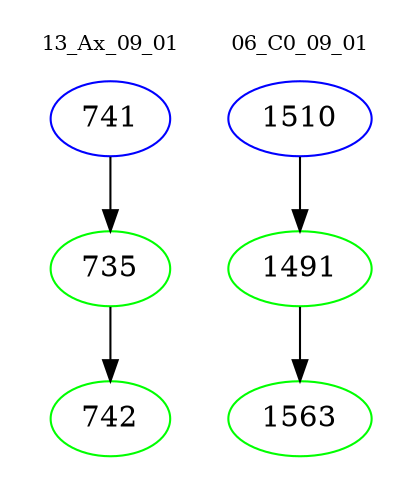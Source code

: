 digraph{
subgraph cluster_0 {
color = white
label = "13_Ax_09_01";
fontsize=10;
T0_741 [label="741", color="blue"]
T0_741 -> T0_735 [color="black"]
T0_735 [label="735", color="green"]
T0_735 -> T0_742 [color="black"]
T0_742 [label="742", color="green"]
}
subgraph cluster_1 {
color = white
label = "06_C0_09_01";
fontsize=10;
T1_1510 [label="1510", color="blue"]
T1_1510 -> T1_1491 [color="black"]
T1_1491 [label="1491", color="green"]
T1_1491 -> T1_1563 [color="black"]
T1_1563 [label="1563", color="green"]
}
}
